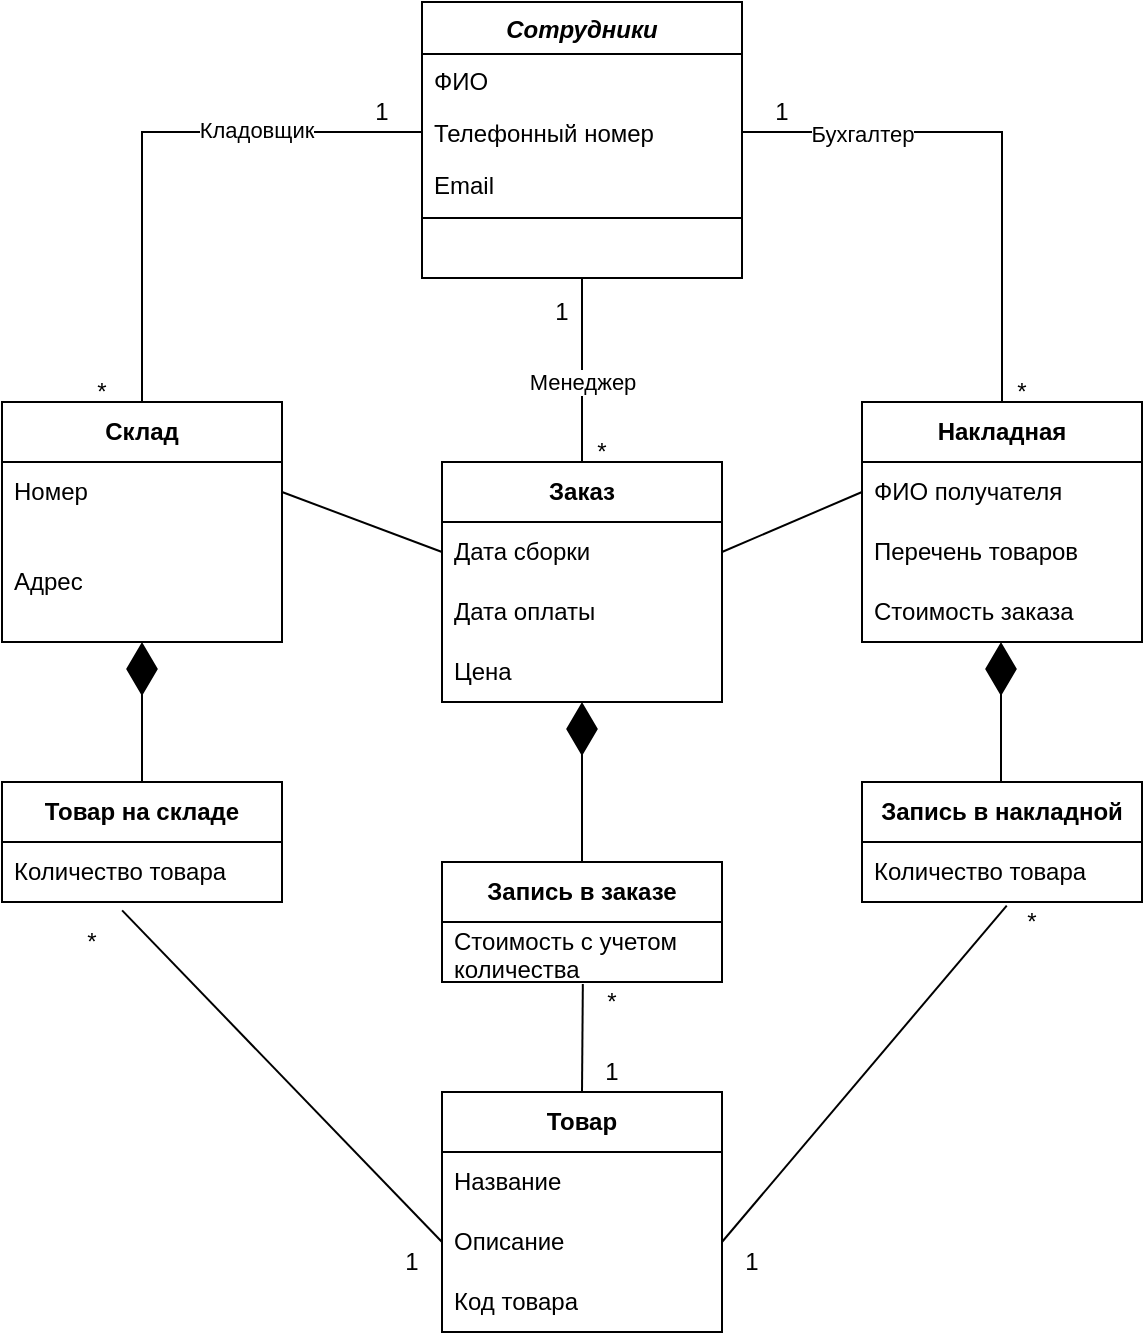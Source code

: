 <mxfile version="22.0.2" type="device">
  <diagram id="C5RBs43oDa-KdzZeNtuy" name="Page-1">
    <mxGraphModel dx="1036" dy="702" grid="1" gridSize="10" guides="1" tooltips="1" connect="1" arrows="1" fold="1" page="1" pageScale="1" pageWidth="827" pageHeight="1169" math="0" shadow="0">
      <root>
        <mxCell id="WIyWlLk6GJQsqaUBKTNV-0" />
        <mxCell id="WIyWlLk6GJQsqaUBKTNV-1" parent="WIyWlLk6GJQsqaUBKTNV-0" />
        <mxCell id="MA3w7ZmdRUBLueRmIwqp-17" style="edgeStyle=orthogonalEdgeStyle;rounded=0;orthogonalLoop=1;jettySize=auto;html=1;endArrow=none;endFill=0;" edge="1" parent="WIyWlLk6GJQsqaUBKTNV-1" source="zkfFHV4jXpPFQw0GAbJ--0" target="MA3w7ZmdRUBLueRmIwqp-7">
          <mxGeometry relative="1" as="geometry" />
        </mxCell>
        <mxCell id="MA3w7ZmdRUBLueRmIwqp-20" value="Менеджер" style="edgeLabel;html=1;align=center;verticalAlign=middle;resizable=0;points=[];" vertex="1" connectable="0" parent="MA3w7ZmdRUBLueRmIwqp-17">
          <mxGeometry x="-0.2" y="-1" relative="1" as="geometry">
            <mxPoint x="1" y="15" as="offset" />
          </mxGeometry>
        </mxCell>
        <mxCell id="zkfFHV4jXpPFQw0GAbJ--0" value="Сотрудники" style="swimlane;fontStyle=3;align=center;verticalAlign=top;childLayout=stackLayout;horizontal=1;startSize=26;horizontalStack=0;resizeParent=1;resizeLast=0;collapsible=1;marginBottom=0;rounded=0;shadow=0;strokeWidth=1;" parent="WIyWlLk6GJQsqaUBKTNV-1" vertex="1">
          <mxGeometry x="310" y="40" width="160" height="138" as="geometry">
            <mxRectangle x="230" y="140" width="160" height="26" as="alternateBounds" />
          </mxGeometry>
        </mxCell>
        <mxCell id="zkfFHV4jXpPFQw0GAbJ--1" value="ФИО" style="text;align=left;verticalAlign=top;spacingLeft=4;spacingRight=4;overflow=hidden;rotatable=0;points=[[0,0.5],[1,0.5]];portConstraint=eastwest;" parent="zkfFHV4jXpPFQw0GAbJ--0" vertex="1">
          <mxGeometry y="26" width="160" height="26" as="geometry" />
        </mxCell>
        <mxCell id="zkfFHV4jXpPFQw0GAbJ--2" value="Телефонный номер" style="text;align=left;verticalAlign=top;spacingLeft=4;spacingRight=4;overflow=hidden;rotatable=0;points=[[0,0.5],[1,0.5]];portConstraint=eastwest;rounded=0;shadow=0;html=0;" parent="zkfFHV4jXpPFQw0GAbJ--0" vertex="1">
          <mxGeometry y="52" width="160" height="26" as="geometry" />
        </mxCell>
        <mxCell id="zkfFHV4jXpPFQw0GAbJ--3" value="Email " style="text;align=left;verticalAlign=top;spacingLeft=4;spacingRight=4;overflow=hidden;rotatable=0;points=[[0,0.5],[1,0.5]];portConstraint=eastwest;rounded=0;shadow=0;html=0;" parent="zkfFHV4jXpPFQw0GAbJ--0" vertex="1">
          <mxGeometry y="78" width="160" height="26" as="geometry" />
        </mxCell>
        <mxCell id="zkfFHV4jXpPFQw0GAbJ--4" value="" style="line;html=1;strokeWidth=1;align=left;verticalAlign=middle;spacingTop=-1;spacingLeft=3;spacingRight=3;rotatable=0;labelPosition=right;points=[];portConstraint=eastwest;" parent="zkfFHV4jXpPFQw0GAbJ--0" vertex="1">
          <mxGeometry y="104" width="160" height="8" as="geometry" />
        </mxCell>
        <mxCell id="MA3w7ZmdRUBLueRmIwqp-3" value="&lt;b&gt;Склад&lt;/b&gt;" style="swimlane;fontStyle=0;childLayout=stackLayout;horizontal=1;startSize=30;horizontalStack=0;resizeParent=1;resizeParentMax=0;resizeLast=0;collapsible=1;marginBottom=0;whiteSpace=wrap;html=1;" vertex="1" parent="WIyWlLk6GJQsqaUBKTNV-1">
          <mxGeometry x="100" y="240" width="140" height="120" as="geometry" />
        </mxCell>
        <mxCell id="MA3w7ZmdRUBLueRmIwqp-4" value="Номер" style="text;strokeColor=none;fillColor=none;align=left;verticalAlign=middle;spacingLeft=4;spacingRight=4;overflow=hidden;points=[[0,0.5],[1,0.5]];portConstraint=eastwest;rotatable=0;whiteSpace=wrap;html=1;" vertex="1" parent="MA3w7ZmdRUBLueRmIwqp-3">
          <mxGeometry y="30" width="140" height="30" as="geometry" />
        </mxCell>
        <mxCell id="MA3w7ZmdRUBLueRmIwqp-5" value="Адрес" style="text;strokeColor=none;fillColor=none;align=left;verticalAlign=middle;spacingLeft=4;spacingRight=4;overflow=hidden;points=[[0,0.5],[1,0.5]];portConstraint=eastwest;rotatable=0;whiteSpace=wrap;html=1;" vertex="1" parent="MA3w7ZmdRUBLueRmIwqp-3">
          <mxGeometry y="60" width="140" height="60" as="geometry" />
        </mxCell>
        <mxCell id="MA3w7ZmdRUBLueRmIwqp-7" value="&lt;b&gt;Заказ&lt;/b&gt;" style="swimlane;fontStyle=0;childLayout=stackLayout;horizontal=1;startSize=30;horizontalStack=0;resizeParent=1;resizeParentMax=0;resizeLast=0;collapsible=1;marginBottom=0;whiteSpace=wrap;html=1;" vertex="1" parent="WIyWlLk6GJQsqaUBKTNV-1">
          <mxGeometry x="320" y="270" width="140" height="120" as="geometry" />
        </mxCell>
        <mxCell id="MA3w7ZmdRUBLueRmIwqp-8" value="Дата сборки" style="text;strokeColor=none;fillColor=none;align=left;verticalAlign=middle;spacingLeft=4;spacingRight=4;overflow=hidden;points=[[0,0.5],[1,0.5]];portConstraint=eastwest;rotatable=0;whiteSpace=wrap;html=1;" vertex="1" parent="MA3w7ZmdRUBLueRmIwqp-7">
          <mxGeometry y="30" width="140" height="30" as="geometry" />
        </mxCell>
        <mxCell id="MA3w7ZmdRUBLueRmIwqp-9" value="Дата оплаты" style="text;strokeColor=none;fillColor=none;align=left;verticalAlign=middle;spacingLeft=4;spacingRight=4;overflow=hidden;points=[[0,0.5],[1,0.5]];portConstraint=eastwest;rotatable=0;whiteSpace=wrap;html=1;" vertex="1" parent="MA3w7ZmdRUBLueRmIwqp-7">
          <mxGeometry y="60" width="140" height="30" as="geometry" />
        </mxCell>
        <mxCell id="MA3w7ZmdRUBLueRmIwqp-10" value="Цена" style="text;strokeColor=none;fillColor=none;align=left;verticalAlign=middle;spacingLeft=4;spacingRight=4;overflow=hidden;points=[[0,0.5],[1,0.5]];portConstraint=eastwest;rotatable=0;whiteSpace=wrap;html=1;" vertex="1" parent="MA3w7ZmdRUBLueRmIwqp-7">
          <mxGeometry y="90" width="140" height="30" as="geometry" />
        </mxCell>
        <mxCell id="MA3w7ZmdRUBLueRmIwqp-11" value="&lt;b&gt;Накладная&lt;/b&gt;" style="swimlane;fontStyle=0;childLayout=stackLayout;horizontal=1;startSize=30;horizontalStack=0;resizeParent=1;resizeParentMax=0;resizeLast=0;collapsible=1;marginBottom=0;whiteSpace=wrap;html=1;" vertex="1" parent="WIyWlLk6GJQsqaUBKTNV-1">
          <mxGeometry x="530" y="240" width="140" height="120" as="geometry" />
        </mxCell>
        <mxCell id="MA3w7ZmdRUBLueRmIwqp-12" value="ФИО получателя" style="text;strokeColor=none;fillColor=none;align=left;verticalAlign=middle;spacingLeft=4;spacingRight=4;overflow=hidden;points=[[0,0.5],[1,0.5]];portConstraint=eastwest;rotatable=0;whiteSpace=wrap;html=1;" vertex="1" parent="MA3w7ZmdRUBLueRmIwqp-11">
          <mxGeometry y="30" width="140" height="30" as="geometry" />
        </mxCell>
        <mxCell id="MA3w7ZmdRUBLueRmIwqp-13" value="Перечень товаров" style="text;strokeColor=none;fillColor=none;align=left;verticalAlign=middle;spacingLeft=4;spacingRight=4;overflow=hidden;points=[[0,0.5],[1,0.5]];portConstraint=eastwest;rotatable=0;whiteSpace=wrap;html=1;" vertex="1" parent="MA3w7ZmdRUBLueRmIwqp-11">
          <mxGeometry y="60" width="140" height="30" as="geometry" />
        </mxCell>
        <mxCell id="MA3w7ZmdRUBLueRmIwqp-14" value="Стоимость заказа" style="text;strokeColor=none;fillColor=none;align=left;verticalAlign=middle;spacingLeft=4;spacingRight=4;overflow=hidden;points=[[0,0.5],[1,0.5]];portConstraint=eastwest;rotatable=0;whiteSpace=wrap;html=1;" vertex="1" parent="MA3w7ZmdRUBLueRmIwqp-11">
          <mxGeometry y="90" width="140" height="30" as="geometry" />
        </mxCell>
        <mxCell id="MA3w7ZmdRUBLueRmIwqp-15" style="edgeStyle=orthogonalEdgeStyle;rounded=0;orthogonalLoop=1;jettySize=auto;html=1;entryX=0.5;entryY=0;entryDx=0;entryDy=0;strokeColor=default;startArrow=none;startFill=0;endArrow=none;endFill=0;" edge="1" parent="WIyWlLk6GJQsqaUBKTNV-1" source="zkfFHV4jXpPFQw0GAbJ--2" target="MA3w7ZmdRUBLueRmIwqp-3">
          <mxGeometry relative="1" as="geometry" />
        </mxCell>
        <mxCell id="MA3w7ZmdRUBLueRmIwqp-18" value="Кладовщик" style="edgeLabel;html=1;align=center;verticalAlign=middle;resizable=0;points=[];" vertex="1" connectable="0" parent="MA3w7ZmdRUBLueRmIwqp-15">
          <mxGeometry x="-0.394" y="-1" relative="1" as="geometry">
            <mxPoint as="offset" />
          </mxGeometry>
        </mxCell>
        <mxCell id="MA3w7ZmdRUBLueRmIwqp-16" style="edgeStyle=orthogonalEdgeStyle;rounded=0;orthogonalLoop=1;jettySize=auto;html=1;entryX=0.5;entryY=0;entryDx=0;entryDy=0;endArrow=none;endFill=0;" edge="1" parent="WIyWlLk6GJQsqaUBKTNV-1" source="zkfFHV4jXpPFQw0GAbJ--2" target="MA3w7ZmdRUBLueRmIwqp-11">
          <mxGeometry relative="1" as="geometry" />
        </mxCell>
        <mxCell id="MA3w7ZmdRUBLueRmIwqp-19" value="Бухгалтер" style="edgeLabel;html=1;align=center;verticalAlign=middle;resizable=0;points=[];" vertex="1" connectable="0" parent="MA3w7ZmdRUBLueRmIwqp-16">
          <mxGeometry x="-0.548" y="-1" relative="1" as="geometry">
            <mxPoint as="offset" />
          </mxGeometry>
        </mxCell>
        <mxCell id="MA3w7ZmdRUBLueRmIwqp-23" value="&lt;b&gt;Товар на складе&lt;/b&gt;" style="swimlane;fontStyle=0;childLayout=stackLayout;horizontal=1;startSize=30;horizontalStack=0;resizeParent=1;resizeParentMax=0;resizeLast=0;collapsible=1;marginBottom=0;whiteSpace=wrap;html=1;" vertex="1" parent="WIyWlLk6GJQsqaUBKTNV-1">
          <mxGeometry x="100" y="430" width="140" height="60" as="geometry" />
        </mxCell>
        <mxCell id="MA3w7ZmdRUBLueRmIwqp-24" value="Количество товара" style="text;strokeColor=none;fillColor=none;align=left;verticalAlign=middle;spacingLeft=4;spacingRight=4;overflow=hidden;points=[[0,0.5],[1,0.5]];portConstraint=eastwest;rotatable=0;whiteSpace=wrap;html=1;" vertex="1" parent="MA3w7ZmdRUBLueRmIwqp-23">
          <mxGeometry y="30" width="140" height="30" as="geometry" />
        </mxCell>
        <mxCell id="MA3w7ZmdRUBLueRmIwqp-27" value="&lt;b&gt;Запись в заказе&lt;/b&gt;" style="swimlane;fontStyle=0;childLayout=stackLayout;horizontal=1;startSize=30;horizontalStack=0;resizeParent=1;resizeParentMax=0;resizeLast=0;collapsible=1;marginBottom=0;whiteSpace=wrap;html=1;" vertex="1" parent="WIyWlLk6GJQsqaUBKTNV-1">
          <mxGeometry x="320" y="470" width="140" height="60" as="geometry" />
        </mxCell>
        <mxCell id="MA3w7ZmdRUBLueRmIwqp-28" value="Стоимость с учетом количества" style="text;strokeColor=none;fillColor=none;align=left;verticalAlign=middle;spacingLeft=4;spacingRight=4;overflow=hidden;points=[[0,0.5],[1,0.5]];portConstraint=eastwest;rotatable=0;whiteSpace=wrap;html=1;" vertex="1" parent="MA3w7ZmdRUBLueRmIwqp-27">
          <mxGeometry y="30" width="140" height="30" as="geometry" />
        </mxCell>
        <mxCell id="MA3w7ZmdRUBLueRmIwqp-31" value="&lt;b&gt;Запись в накладной&lt;/b&gt;" style="swimlane;fontStyle=0;childLayout=stackLayout;horizontal=1;startSize=30;horizontalStack=0;resizeParent=1;resizeParentMax=0;resizeLast=0;collapsible=1;marginBottom=0;whiteSpace=wrap;html=1;" vertex="1" parent="WIyWlLk6GJQsqaUBKTNV-1">
          <mxGeometry x="530" y="430" width="140" height="60" as="geometry" />
        </mxCell>
        <mxCell id="MA3w7ZmdRUBLueRmIwqp-32" value="Количество товара" style="text;strokeColor=none;fillColor=none;align=left;verticalAlign=middle;spacingLeft=4;spacingRight=4;overflow=hidden;points=[[0,0.5],[1,0.5]];portConstraint=eastwest;rotatable=0;whiteSpace=wrap;html=1;" vertex="1" parent="MA3w7ZmdRUBLueRmIwqp-31">
          <mxGeometry y="30" width="140" height="30" as="geometry" />
        </mxCell>
        <mxCell id="MA3w7ZmdRUBLueRmIwqp-43" value="&lt;b&gt;Товар&lt;/b&gt;" style="swimlane;fontStyle=0;childLayout=stackLayout;horizontal=1;startSize=30;horizontalStack=0;resizeParent=1;resizeParentMax=0;resizeLast=0;collapsible=1;marginBottom=0;whiteSpace=wrap;html=1;" vertex="1" parent="WIyWlLk6GJQsqaUBKTNV-1">
          <mxGeometry x="320" y="585" width="140" height="120" as="geometry" />
        </mxCell>
        <mxCell id="MA3w7ZmdRUBLueRmIwqp-44" value="Название" style="text;strokeColor=none;fillColor=none;align=left;verticalAlign=middle;spacingLeft=4;spacingRight=4;overflow=hidden;points=[[0,0.5],[1,0.5]];portConstraint=eastwest;rotatable=0;whiteSpace=wrap;html=1;" vertex="1" parent="MA3w7ZmdRUBLueRmIwqp-43">
          <mxGeometry y="30" width="140" height="30" as="geometry" />
        </mxCell>
        <mxCell id="MA3w7ZmdRUBLueRmIwqp-45" value="Описание" style="text;strokeColor=none;fillColor=none;align=left;verticalAlign=middle;spacingLeft=4;spacingRight=4;overflow=hidden;points=[[0,0.5],[1,0.5]];portConstraint=eastwest;rotatable=0;whiteSpace=wrap;html=1;" vertex="1" parent="MA3w7ZmdRUBLueRmIwqp-43">
          <mxGeometry y="60" width="140" height="30" as="geometry" />
        </mxCell>
        <mxCell id="MA3w7ZmdRUBLueRmIwqp-46" value="Код товара" style="text;strokeColor=none;fillColor=none;align=left;verticalAlign=middle;spacingLeft=4;spacingRight=4;overflow=hidden;points=[[0,0.5],[1,0.5]];portConstraint=eastwest;rotatable=0;whiteSpace=wrap;html=1;" vertex="1" parent="MA3w7ZmdRUBLueRmIwqp-43">
          <mxGeometry y="90" width="140" height="30" as="geometry" />
        </mxCell>
        <mxCell id="MA3w7ZmdRUBLueRmIwqp-47" value="" style="endArrow=diamondThin;endFill=1;endSize=24;html=1;rounded=0;exitX=0.5;exitY=0;exitDx=0;exitDy=0;" edge="1" parent="WIyWlLk6GJQsqaUBKTNV-1" source="MA3w7ZmdRUBLueRmIwqp-23" target="MA3w7ZmdRUBLueRmIwqp-5">
          <mxGeometry width="160" relative="1" as="geometry">
            <mxPoint x="330" y="360" as="sourcePoint" />
            <mxPoint x="490" y="360" as="targetPoint" />
          </mxGeometry>
        </mxCell>
        <mxCell id="MA3w7ZmdRUBLueRmIwqp-48" value="" style="endArrow=diamondThin;endFill=1;endSize=24;html=1;rounded=0;exitX=0.5;exitY=0;exitDx=0;exitDy=0;" edge="1" parent="WIyWlLk6GJQsqaUBKTNV-1" source="MA3w7ZmdRUBLueRmIwqp-27">
          <mxGeometry width="160" relative="1" as="geometry">
            <mxPoint x="389.5" y="430" as="sourcePoint" />
            <mxPoint x="390" y="390" as="targetPoint" />
          </mxGeometry>
        </mxCell>
        <mxCell id="MA3w7ZmdRUBLueRmIwqp-49" value="" style="endArrow=diamondThin;endFill=1;endSize=24;html=1;rounded=0;exitX=0.5;exitY=0;exitDx=0;exitDy=0;" edge="1" parent="WIyWlLk6GJQsqaUBKTNV-1">
          <mxGeometry width="160" relative="1" as="geometry">
            <mxPoint x="599.5" y="430" as="sourcePoint" />
            <mxPoint x="599.5" y="360" as="targetPoint" />
          </mxGeometry>
        </mxCell>
        <mxCell id="MA3w7ZmdRUBLueRmIwqp-53" value="" style="endArrow=none;html=1;rounded=0;exitX=1;exitY=0.5;exitDx=0;exitDy=0;entryX=0;entryY=0.5;entryDx=0;entryDy=0;" edge="1" parent="WIyWlLk6GJQsqaUBKTNV-1" source="MA3w7ZmdRUBLueRmIwqp-4" target="MA3w7ZmdRUBLueRmIwqp-8">
          <mxGeometry width="50" height="50" relative="1" as="geometry">
            <mxPoint x="390" y="390" as="sourcePoint" />
            <mxPoint x="440" y="340" as="targetPoint" />
          </mxGeometry>
        </mxCell>
        <mxCell id="MA3w7ZmdRUBLueRmIwqp-54" value="" style="endArrow=none;html=1;rounded=0;exitX=1;exitY=0.5;exitDx=0;exitDy=0;entryX=0;entryY=0.5;entryDx=0;entryDy=0;" edge="1" parent="WIyWlLk6GJQsqaUBKTNV-1" source="MA3w7ZmdRUBLueRmIwqp-8" target="MA3w7ZmdRUBLueRmIwqp-12">
          <mxGeometry width="50" height="50" relative="1" as="geometry">
            <mxPoint x="450" y="280" as="sourcePoint" />
            <mxPoint x="510" y="280" as="targetPoint" />
          </mxGeometry>
        </mxCell>
        <mxCell id="MA3w7ZmdRUBLueRmIwqp-55" value="1" style="text;html=1;strokeColor=none;fillColor=none;align=center;verticalAlign=middle;whiteSpace=wrap;rounded=0;" vertex="1" parent="WIyWlLk6GJQsqaUBKTNV-1">
          <mxGeometry x="260" y="80" width="60" height="30" as="geometry" />
        </mxCell>
        <mxCell id="MA3w7ZmdRUBLueRmIwqp-56" value="1" style="text;html=1;strokeColor=none;fillColor=none;align=center;verticalAlign=middle;whiteSpace=wrap;rounded=0;" vertex="1" parent="WIyWlLk6GJQsqaUBKTNV-1">
          <mxGeometry x="460" y="80" width="60" height="30" as="geometry" />
        </mxCell>
        <mxCell id="MA3w7ZmdRUBLueRmIwqp-57" value="*" style="text;html=1;strokeColor=none;fillColor=none;align=center;verticalAlign=middle;whiteSpace=wrap;rounded=0;" vertex="1" parent="WIyWlLk6GJQsqaUBKTNV-1">
          <mxGeometry x="120" y="220" width="60" height="30" as="geometry" />
        </mxCell>
        <mxCell id="MA3w7ZmdRUBLueRmIwqp-60" value="1" style="text;html=1;strokeColor=none;fillColor=none;align=center;verticalAlign=middle;whiteSpace=wrap;rounded=0;" vertex="1" parent="WIyWlLk6GJQsqaUBKTNV-1">
          <mxGeometry x="350" y="180" width="60" height="30" as="geometry" />
        </mxCell>
        <mxCell id="MA3w7ZmdRUBLueRmIwqp-61" value="*" style="text;html=1;strokeColor=none;fillColor=none;align=center;verticalAlign=middle;whiteSpace=wrap;rounded=0;" vertex="1" parent="WIyWlLk6GJQsqaUBKTNV-1">
          <mxGeometry x="370" y="250" width="60" height="30" as="geometry" />
        </mxCell>
        <mxCell id="MA3w7ZmdRUBLueRmIwqp-62" value="*" style="text;html=1;strokeColor=none;fillColor=none;align=center;verticalAlign=middle;whiteSpace=wrap;rounded=0;" vertex="1" parent="WIyWlLk6GJQsqaUBKTNV-1">
          <mxGeometry x="580" y="220" width="60" height="30" as="geometry" />
        </mxCell>
        <mxCell id="MA3w7ZmdRUBLueRmIwqp-66" value="" style="endArrow=none;html=1;rounded=0;entryX=0.429;entryY=1.14;entryDx=0;entryDy=0;entryPerimeter=0;exitX=0;exitY=0.5;exitDx=0;exitDy=0;" edge="1" parent="WIyWlLk6GJQsqaUBKTNV-1" source="MA3w7ZmdRUBLueRmIwqp-45" target="MA3w7ZmdRUBLueRmIwqp-24">
          <mxGeometry width="50" height="50" relative="1" as="geometry">
            <mxPoint x="390" y="590" as="sourcePoint" />
            <mxPoint x="440" y="540" as="targetPoint" />
          </mxGeometry>
        </mxCell>
        <mxCell id="MA3w7ZmdRUBLueRmIwqp-67" value="" style="endArrow=none;html=1;rounded=0;entryX=0.503;entryY=1.033;entryDx=0;entryDy=0;entryPerimeter=0;exitX=0.5;exitY=0;exitDx=0;exitDy=0;" edge="1" parent="WIyWlLk6GJQsqaUBKTNV-1" source="MA3w7ZmdRUBLueRmIwqp-43" target="MA3w7ZmdRUBLueRmIwqp-28">
          <mxGeometry width="50" height="50" relative="1" as="geometry">
            <mxPoint x="390" y="590" as="sourcePoint" />
            <mxPoint x="440" y="540" as="targetPoint" />
          </mxGeometry>
        </mxCell>
        <mxCell id="MA3w7ZmdRUBLueRmIwqp-68" value="" style="endArrow=none;html=1;rounded=0;entryX=0.517;entryY=1.06;entryDx=0;entryDy=0;entryPerimeter=0;exitX=1;exitY=0.5;exitDx=0;exitDy=0;" edge="1" parent="WIyWlLk6GJQsqaUBKTNV-1" source="MA3w7ZmdRUBLueRmIwqp-45" target="MA3w7ZmdRUBLueRmIwqp-32">
          <mxGeometry width="50" height="50" relative="1" as="geometry">
            <mxPoint x="390" y="590" as="sourcePoint" />
            <mxPoint x="440" y="540" as="targetPoint" />
          </mxGeometry>
        </mxCell>
        <mxCell id="MA3w7ZmdRUBLueRmIwqp-69" value="1" style="text;html=1;strokeColor=none;fillColor=none;align=center;verticalAlign=middle;whiteSpace=wrap;rounded=0;" vertex="1" parent="WIyWlLk6GJQsqaUBKTNV-1">
          <mxGeometry x="290" y="660" width="30" height="20" as="geometry" />
        </mxCell>
        <mxCell id="MA3w7ZmdRUBLueRmIwqp-71" value="1" style="text;html=1;strokeColor=none;fillColor=none;align=center;verticalAlign=middle;whiteSpace=wrap;rounded=0;" vertex="1" parent="WIyWlLk6GJQsqaUBKTNV-1">
          <mxGeometry x="460" y="660" width="30" height="20" as="geometry" />
        </mxCell>
        <mxCell id="MA3w7ZmdRUBLueRmIwqp-72" value="1" style="text;html=1;strokeColor=none;fillColor=none;align=center;verticalAlign=middle;whiteSpace=wrap;rounded=0;" vertex="1" parent="WIyWlLk6GJQsqaUBKTNV-1">
          <mxGeometry x="390" y="565" width="30" height="20" as="geometry" />
        </mxCell>
        <mxCell id="MA3w7ZmdRUBLueRmIwqp-73" value="*" style="text;html=1;strokeColor=none;fillColor=none;align=center;verticalAlign=middle;whiteSpace=wrap;rounded=0;" vertex="1" parent="WIyWlLk6GJQsqaUBKTNV-1">
          <mxGeometry x="130" y="500" width="30" height="20" as="geometry" />
        </mxCell>
        <mxCell id="MA3w7ZmdRUBLueRmIwqp-74" value="*" style="text;html=1;strokeColor=none;fillColor=none;align=center;verticalAlign=middle;whiteSpace=wrap;rounded=0;" vertex="1" parent="WIyWlLk6GJQsqaUBKTNV-1">
          <mxGeometry x="390" y="530" width="30" height="20" as="geometry" />
        </mxCell>
        <mxCell id="MA3w7ZmdRUBLueRmIwqp-75" value="*" style="text;html=1;strokeColor=none;fillColor=none;align=center;verticalAlign=middle;whiteSpace=wrap;rounded=0;" vertex="1" parent="WIyWlLk6GJQsqaUBKTNV-1">
          <mxGeometry x="600" y="490" width="30" height="20" as="geometry" />
        </mxCell>
      </root>
    </mxGraphModel>
  </diagram>
</mxfile>
